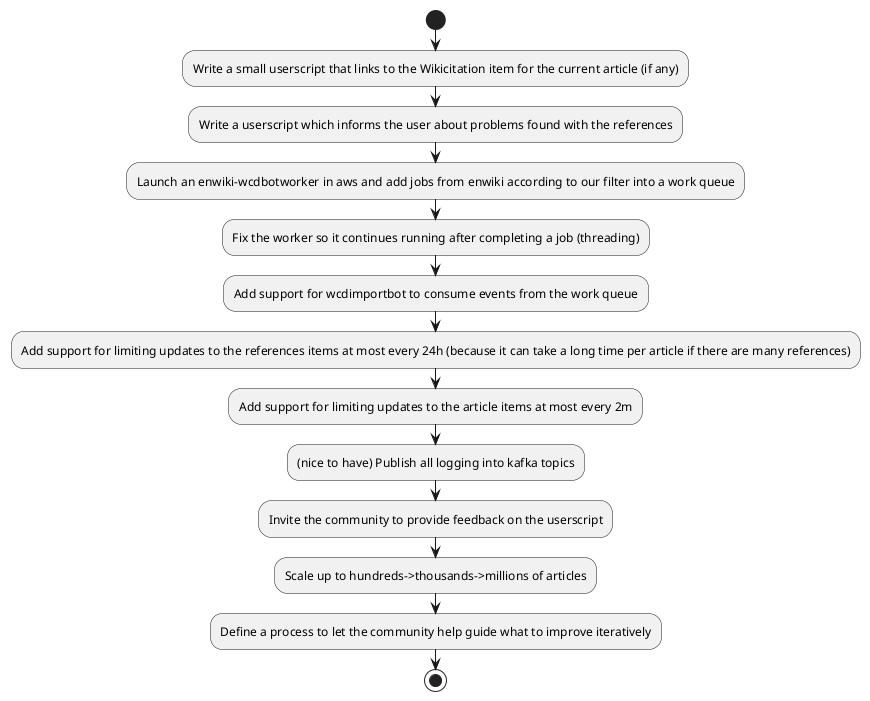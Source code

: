 @startuml
'https://plantuml.com/activity-diagram-beta

start
:Write a small userscript that links to the Wikicitation item for the current article (if any);
:Write a userscript which informs the user about problems found with the references;
:Launch an enwiki-wcdbotworker in aws and add jobs from enwiki according to our filter into a work queue;
:Fix the worker so it continues running after completing a job (threading);
:Add support for wcdimportbot to consume events from the work queue;
:Add support for limiting updates to the references items at most every 24h (because it can take a long time per article if there are many references);
:Add support for limiting updates to the article items at most every 2m;
:(nice to have) Publish all logging into kafka topics;
:Invite the community to provide feedback on the userscript;
:Scale up to hundreds->thousands->millions of articles;
:Define a process to let the community help guide what to improve iteratively;
stop

@enduml

